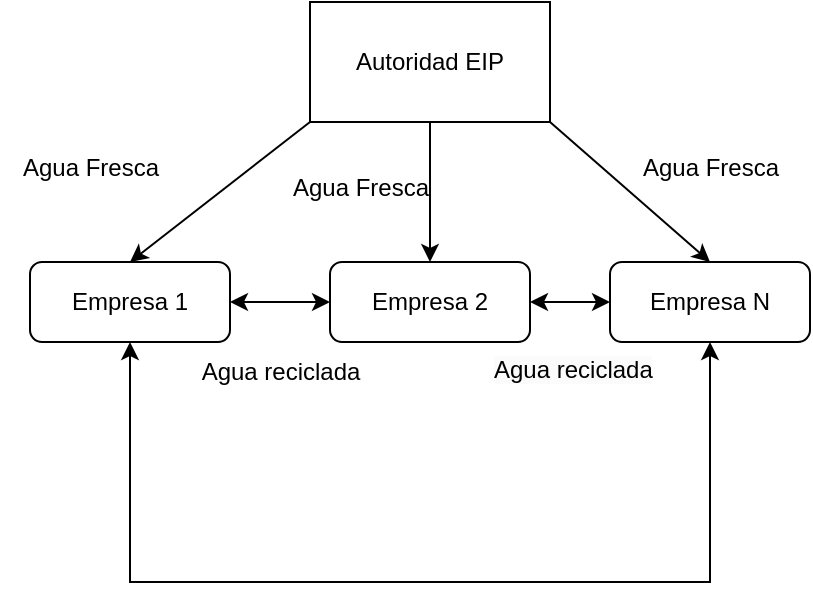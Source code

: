 <mxfile version="26.0.14">
  <diagram name="Page-1" id="uLwZQdZfyJ9yLahhwTbp">
    <mxGraphModel dx="665" dy="595" grid="1" gridSize="10" guides="1" tooltips="1" connect="1" arrows="1" fold="1" page="1" pageScale="1" pageWidth="827" pageHeight="1169" math="0" shadow="0">
      <root>
        <mxCell id="0" />
        <mxCell id="1" parent="0" />
        <mxCell id="NQxZzD3-yzh4GhPtIBqi-1" value="Autoridad EIP" style="rounded=0;whiteSpace=wrap;html=1;" vertex="1" parent="1">
          <mxGeometry x="290" y="160" width="120" height="60" as="geometry" />
        </mxCell>
        <mxCell id="NQxZzD3-yzh4GhPtIBqi-2" value="Empresa 1" style="rounded=1;whiteSpace=wrap;html=1;" vertex="1" parent="1">
          <mxGeometry x="150" y="290" width="100" height="40" as="geometry" />
        </mxCell>
        <mxCell id="NQxZzD3-yzh4GhPtIBqi-4" value="" style="endArrow=classic;html=1;rounded=0;exitX=0;exitY=1;exitDx=0;exitDy=0;entryX=0.5;entryY=0;entryDx=0;entryDy=0;" edge="1" parent="1" source="NQxZzD3-yzh4GhPtIBqi-1" target="NQxZzD3-yzh4GhPtIBqi-2">
          <mxGeometry width="50" height="50" relative="1" as="geometry">
            <mxPoint x="320" y="330" as="sourcePoint" />
            <mxPoint x="370" y="280" as="targetPoint" />
          </mxGeometry>
        </mxCell>
        <mxCell id="NQxZzD3-yzh4GhPtIBqi-5" value="Agua Fresca" style="text;html=1;align=center;verticalAlign=middle;resizable=0;points=[];autosize=1;strokeColor=none;fillColor=none;" vertex="1" parent="1">
          <mxGeometry x="135" y="228" width="90" height="30" as="geometry" />
        </mxCell>
        <mxCell id="NQxZzD3-yzh4GhPtIBqi-7" value="Empresa 2" style="rounded=1;whiteSpace=wrap;html=1;" vertex="1" parent="1">
          <mxGeometry x="300" y="290" width="100" height="40" as="geometry" />
        </mxCell>
        <mxCell id="NQxZzD3-yzh4GhPtIBqi-8" value="" style="endArrow=classic;html=1;rounded=0;exitX=0.5;exitY=1;exitDx=0;exitDy=0;entryX=0.5;entryY=0;entryDx=0;entryDy=0;" edge="1" parent="1" source="NQxZzD3-yzh4GhPtIBqi-1" target="NQxZzD3-yzh4GhPtIBqi-7">
          <mxGeometry width="50" height="50" relative="1" as="geometry">
            <mxPoint x="300" y="230" as="sourcePoint" />
            <mxPoint x="190" y="300" as="targetPoint" />
          </mxGeometry>
        </mxCell>
        <mxCell id="NQxZzD3-yzh4GhPtIBqi-9" value="Empresa N" style="rounded=1;whiteSpace=wrap;html=1;" vertex="1" parent="1">
          <mxGeometry x="440" y="290" width="100" height="40" as="geometry" />
        </mxCell>
        <mxCell id="NQxZzD3-yzh4GhPtIBqi-10" value="" style="endArrow=classic;html=1;rounded=0;exitX=1;exitY=1;exitDx=0;exitDy=0;entryX=0.5;entryY=0;entryDx=0;entryDy=0;" edge="1" parent="1" source="NQxZzD3-yzh4GhPtIBqi-1" target="NQxZzD3-yzh4GhPtIBqi-9">
          <mxGeometry width="50" height="50" relative="1" as="geometry">
            <mxPoint x="360" y="230" as="sourcePoint" />
            <mxPoint x="360" y="300" as="targetPoint" />
          </mxGeometry>
        </mxCell>
        <mxCell id="NQxZzD3-yzh4GhPtIBqi-11" value="" style="endArrow=classic;startArrow=classic;html=1;rounded=0;exitX=1;exitY=0.5;exitDx=0;exitDy=0;entryX=0;entryY=0.5;entryDx=0;entryDy=0;" edge="1" parent="1" source="NQxZzD3-yzh4GhPtIBqi-2" target="NQxZzD3-yzh4GhPtIBqi-7">
          <mxGeometry width="50" height="50" relative="1" as="geometry">
            <mxPoint x="320" y="330" as="sourcePoint" />
            <mxPoint x="370" y="280" as="targetPoint" />
          </mxGeometry>
        </mxCell>
        <mxCell id="NQxZzD3-yzh4GhPtIBqi-12" value="" style="endArrow=classic;startArrow=classic;html=1;rounded=0;entryX=0;entryY=0.5;entryDx=0;entryDy=0;exitX=1;exitY=0.5;exitDx=0;exitDy=0;" edge="1" parent="1" source="NQxZzD3-yzh4GhPtIBqi-7" target="NQxZzD3-yzh4GhPtIBqi-9">
          <mxGeometry width="50" height="50" relative="1" as="geometry">
            <mxPoint x="320" y="330" as="sourcePoint" />
            <mxPoint x="370" y="280" as="targetPoint" />
          </mxGeometry>
        </mxCell>
        <mxCell id="NQxZzD3-yzh4GhPtIBqi-13" value="Agua Fresca" style="text;html=1;align=center;verticalAlign=middle;resizable=0;points=[];autosize=1;strokeColor=none;fillColor=none;" vertex="1" parent="1">
          <mxGeometry x="270" y="238" width="90" height="30" as="geometry" />
        </mxCell>
        <mxCell id="NQxZzD3-yzh4GhPtIBqi-14" value="Agua Fresca" style="text;html=1;align=center;verticalAlign=middle;resizable=0;points=[];autosize=1;strokeColor=none;fillColor=none;" vertex="1" parent="1">
          <mxGeometry x="445" y="228" width="90" height="30" as="geometry" />
        </mxCell>
        <mxCell id="NQxZzD3-yzh4GhPtIBqi-15" value="Agua reciclada" style="text;html=1;align=center;verticalAlign=middle;resizable=0;points=[];autosize=1;strokeColor=none;fillColor=none;" vertex="1" parent="1">
          <mxGeometry x="225" y="330" width="100" height="30" as="geometry" />
        </mxCell>
        <mxCell id="NQxZzD3-yzh4GhPtIBqi-17" value="&lt;span style=&quot;color: rgb(0, 0, 0); font-family: Helvetica; font-size: 12px; font-style: normal; font-variant-ligatures: normal; font-variant-caps: normal; font-weight: 400; letter-spacing: normal; orphans: 2; text-align: center; text-indent: 0px; text-transform: none; widows: 2; word-spacing: 0px; -webkit-text-stroke-width: 0px; white-space: nowrap; background-color: rgb(251, 251, 251); text-decoration-thickness: initial; text-decoration-style: initial; text-decoration-color: initial; display: inline !important; float: none;&quot;&gt;Agua reciclada&lt;/span&gt;" style="text;whiteSpace=wrap;html=1;" vertex="1" parent="1">
          <mxGeometry x="380" y="330" width="110" height="40" as="geometry" />
        </mxCell>
        <mxCell id="NQxZzD3-yzh4GhPtIBqi-18" value="" style="endArrow=classic;startArrow=classic;html=1;rounded=0;entryX=1;entryY=0;entryDx=0;entryDy=0;exitX=0.5;exitY=1;exitDx=0;exitDy=0;" edge="1" parent="1" source="NQxZzD3-yzh4GhPtIBqi-2" target="NQxZzD3-yzh4GhPtIBqi-17">
          <mxGeometry width="50" height="50" relative="1" as="geometry">
            <mxPoint x="320" y="330" as="sourcePoint" />
            <mxPoint x="370" y="280" as="targetPoint" />
            <Array as="points">
              <mxPoint x="200" y="450" />
              <mxPoint x="350" y="450" />
              <mxPoint x="490" y="450" />
            </Array>
          </mxGeometry>
        </mxCell>
      </root>
    </mxGraphModel>
  </diagram>
</mxfile>
